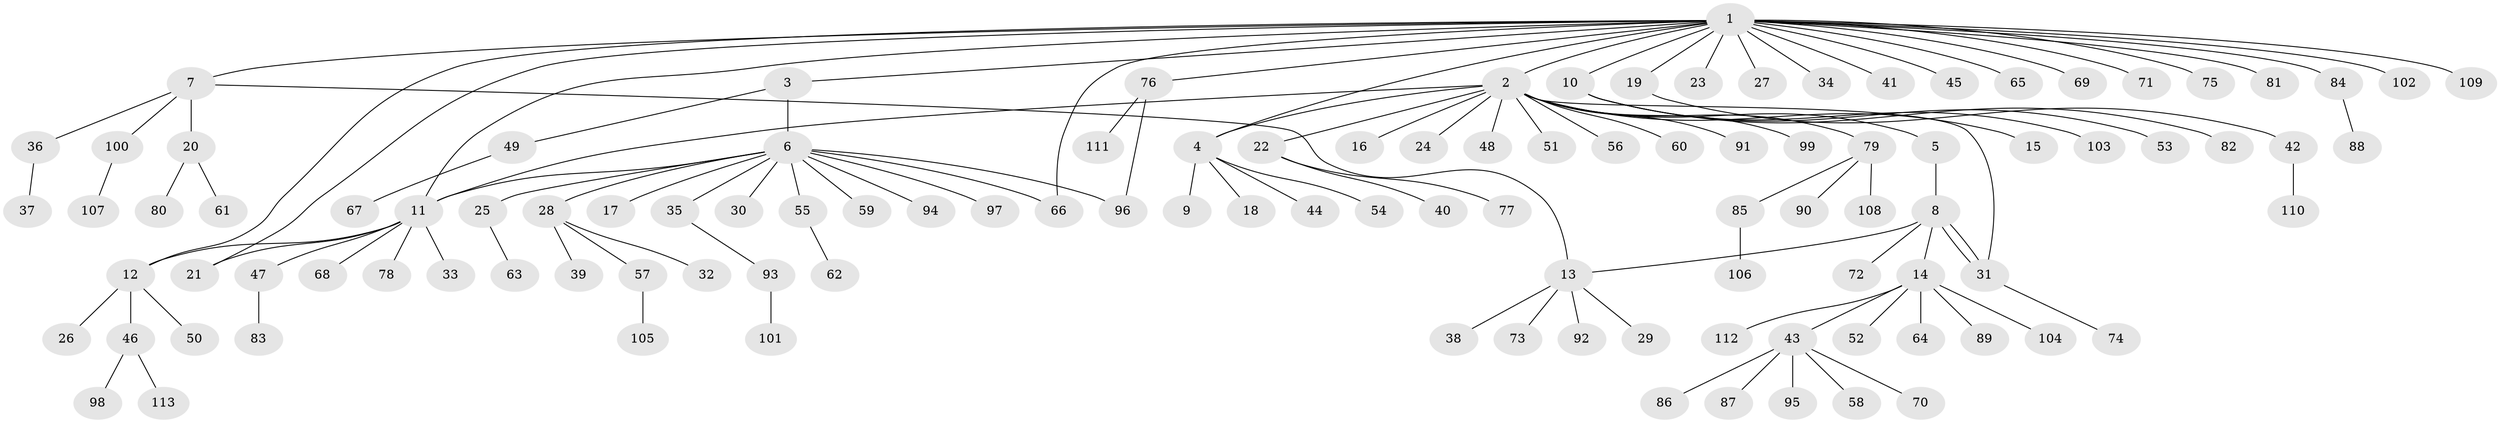 // coarse degree distribution, {23: 0.01098901098901099, 15: 0.01098901098901099, 3: 0.054945054945054944, 5: 0.03296703296703297, 2: 0.13186813186813187, 13: 0.01098901098901099, 10: 0.01098901098901099, 8: 0.01098901098901099, 4: 0.02197802197802198, 6: 0.01098901098901099, 1: 0.6923076923076923}
// Generated by graph-tools (version 1.1) at 2025/41/03/06/25 10:41:49]
// undirected, 113 vertices, 122 edges
graph export_dot {
graph [start="1"]
  node [color=gray90,style=filled];
  1;
  2;
  3;
  4;
  5;
  6;
  7;
  8;
  9;
  10;
  11;
  12;
  13;
  14;
  15;
  16;
  17;
  18;
  19;
  20;
  21;
  22;
  23;
  24;
  25;
  26;
  27;
  28;
  29;
  30;
  31;
  32;
  33;
  34;
  35;
  36;
  37;
  38;
  39;
  40;
  41;
  42;
  43;
  44;
  45;
  46;
  47;
  48;
  49;
  50;
  51;
  52;
  53;
  54;
  55;
  56;
  57;
  58;
  59;
  60;
  61;
  62;
  63;
  64;
  65;
  66;
  67;
  68;
  69;
  70;
  71;
  72;
  73;
  74;
  75;
  76;
  77;
  78;
  79;
  80;
  81;
  82;
  83;
  84;
  85;
  86;
  87;
  88;
  89;
  90;
  91;
  92;
  93;
  94;
  95;
  96;
  97;
  98;
  99;
  100;
  101;
  102;
  103;
  104;
  105;
  106;
  107;
  108;
  109;
  110;
  111;
  112;
  113;
  1 -- 2;
  1 -- 3;
  1 -- 4;
  1 -- 7;
  1 -- 10;
  1 -- 11;
  1 -- 12;
  1 -- 19;
  1 -- 21;
  1 -- 23;
  1 -- 27;
  1 -- 34;
  1 -- 41;
  1 -- 45;
  1 -- 65;
  1 -- 66;
  1 -- 69;
  1 -- 71;
  1 -- 75;
  1 -- 76;
  1 -- 81;
  1 -- 84;
  1 -- 102;
  1 -- 109;
  2 -- 4;
  2 -- 5;
  2 -- 11;
  2 -- 15;
  2 -- 16;
  2 -- 22;
  2 -- 24;
  2 -- 31;
  2 -- 48;
  2 -- 51;
  2 -- 56;
  2 -- 60;
  2 -- 79;
  2 -- 91;
  2 -- 99;
  3 -- 6;
  3 -- 49;
  4 -- 9;
  4 -- 18;
  4 -- 44;
  4 -- 54;
  5 -- 8;
  6 -- 11;
  6 -- 17;
  6 -- 25;
  6 -- 28;
  6 -- 30;
  6 -- 35;
  6 -- 55;
  6 -- 59;
  6 -- 66;
  6 -- 94;
  6 -- 96;
  6 -- 97;
  7 -- 13;
  7 -- 20;
  7 -- 36;
  7 -- 100;
  8 -- 13;
  8 -- 14;
  8 -- 31;
  8 -- 31;
  8 -- 72;
  10 -- 53;
  10 -- 82;
  10 -- 103;
  11 -- 12;
  11 -- 21;
  11 -- 33;
  11 -- 47;
  11 -- 68;
  11 -- 78;
  12 -- 26;
  12 -- 46;
  12 -- 50;
  13 -- 29;
  13 -- 38;
  13 -- 73;
  13 -- 92;
  14 -- 43;
  14 -- 52;
  14 -- 64;
  14 -- 89;
  14 -- 104;
  14 -- 112;
  19 -- 42;
  20 -- 61;
  20 -- 80;
  22 -- 40;
  22 -- 77;
  25 -- 63;
  28 -- 32;
  28 -- 39;
  28 -- 57;
  31 -- 74;
  35 -- 93;
  36 -- 37;
  42 -- 110;
  43 -- 58;
  43 -- 70;
  43 -- 86;
  43 -- 87;
  43 -- 95;
  46 -- 98;
  46 -- 113;
  47 -- 83;
  49 -- 67;
  55 -- 62;
  57 -- 105;
  76 -- 96;
  76 -- 111;
  79 -- 85;
  79 -- 90;
  79 -- 108;
  84 -- 88;
  85 -- 106;
  93 -- 101;
  100 -- 107;
}
